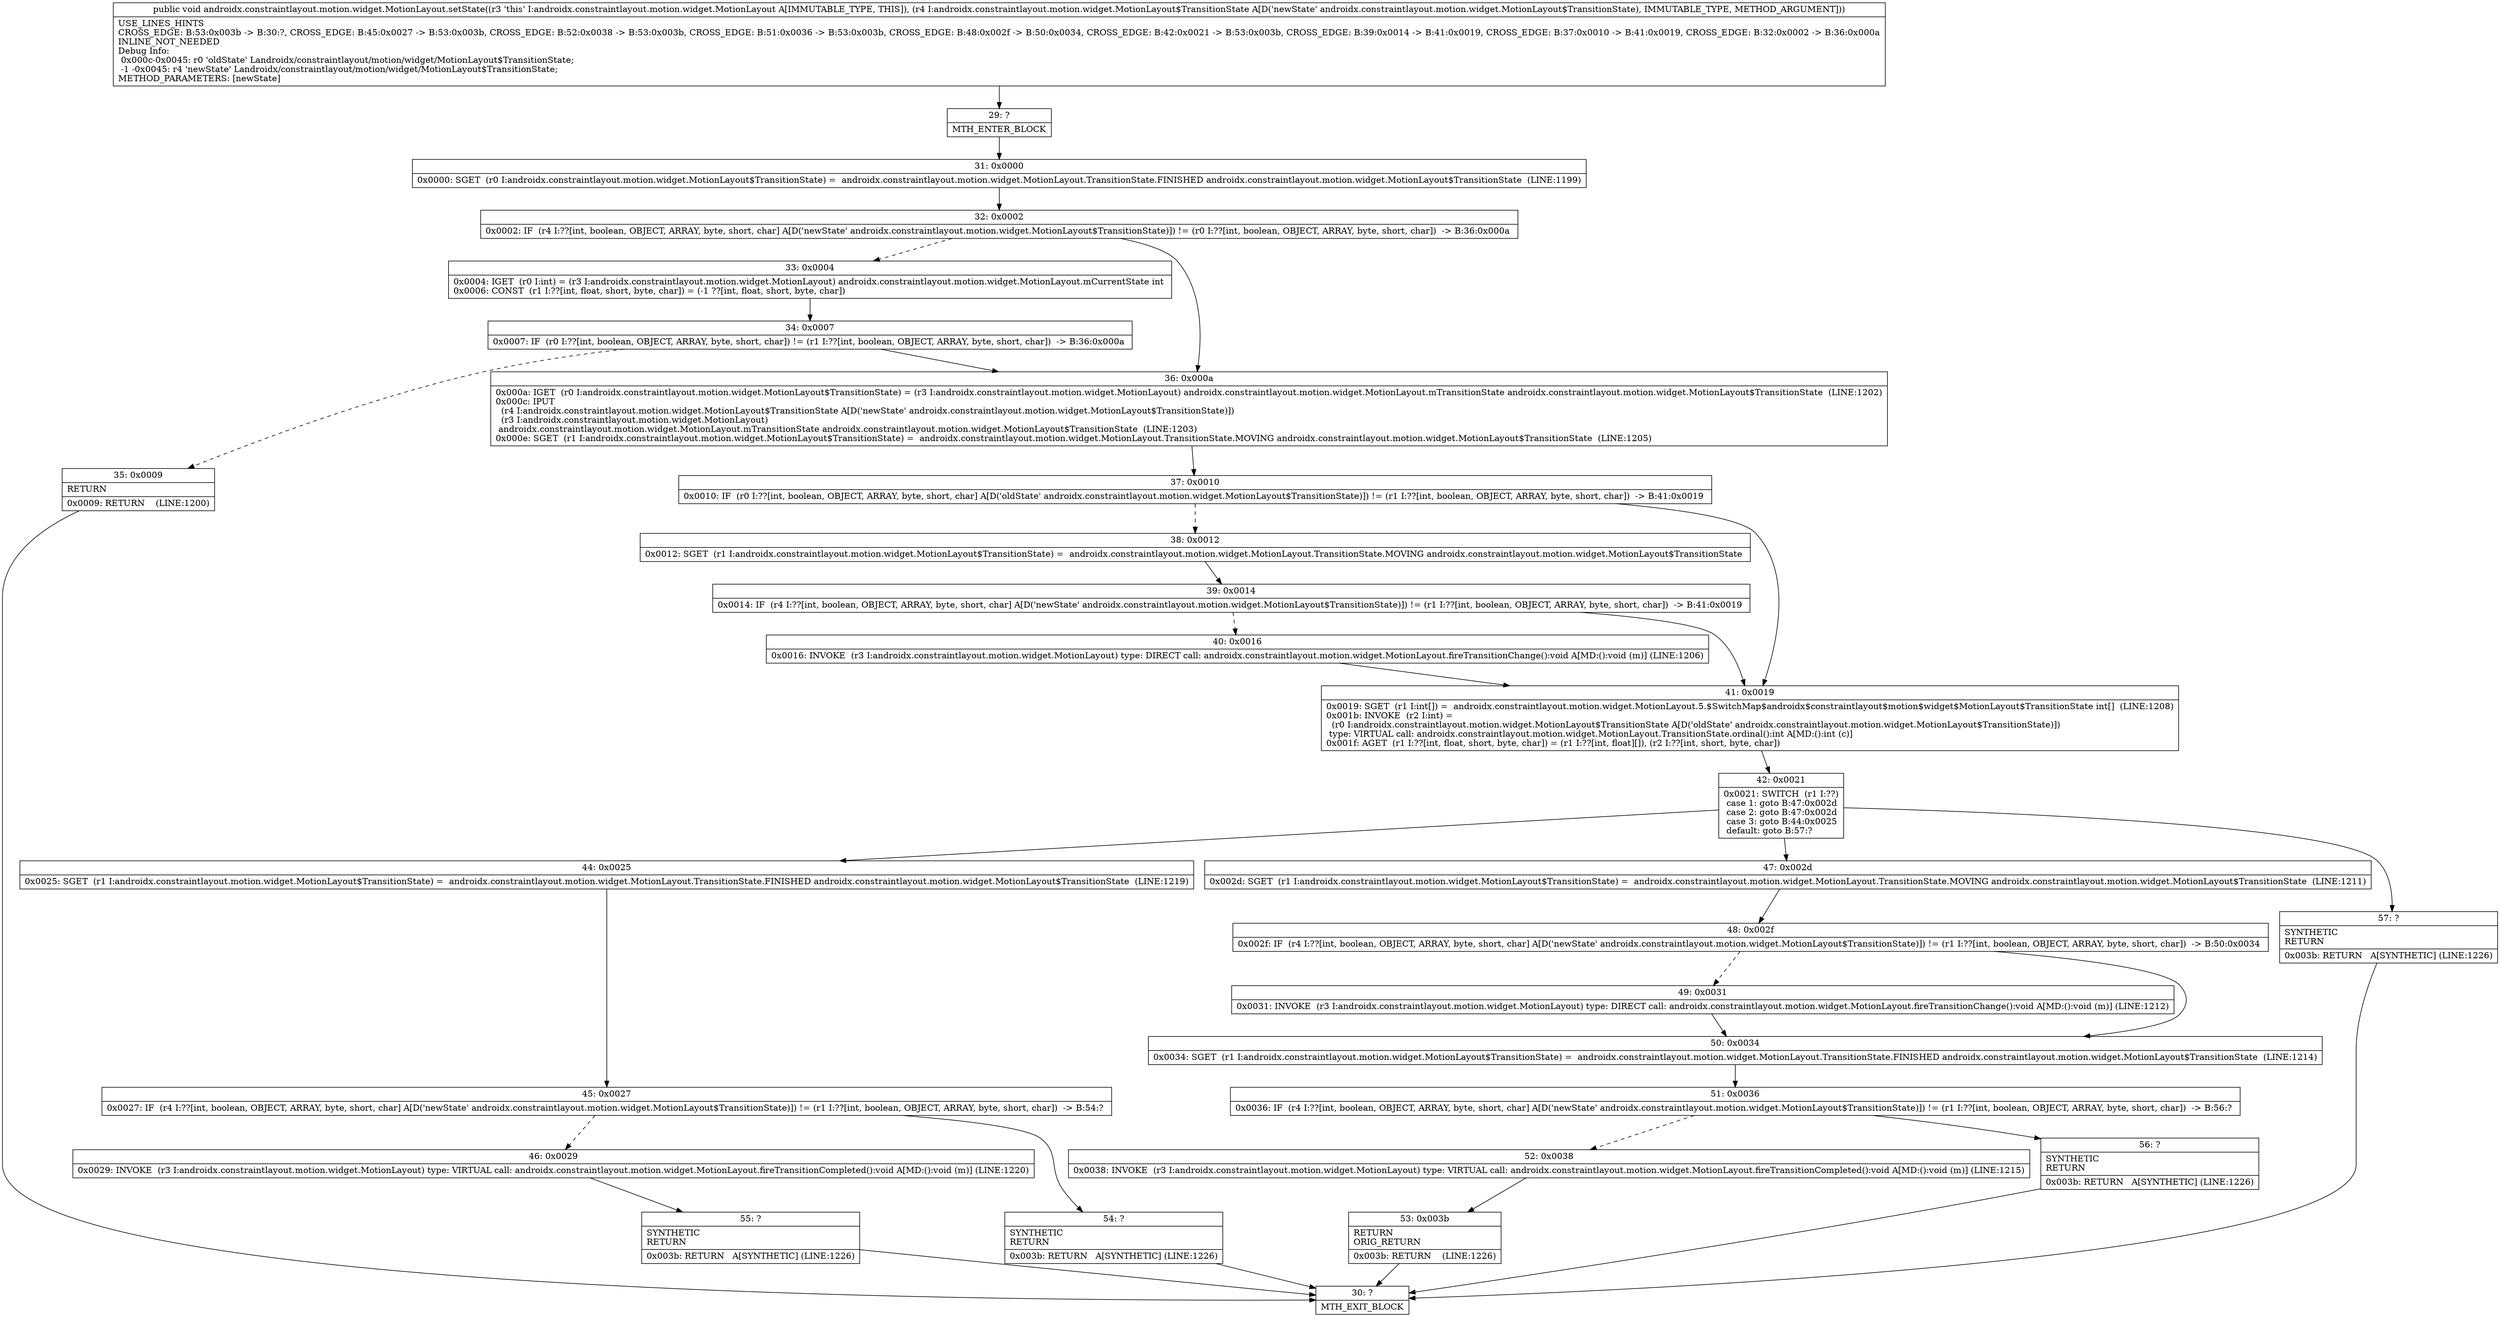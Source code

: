digraph "CFG forandroidx.constraintlayout.motion.widget.MotionLayout.setState(Landroidx\/constraintlayout\/motion\/widget\/MotionLayout$TransitionState;)V" {
Node_29 [shape=record,label="{29\:\ ?|MTH_ENTER_BLOCK\l}"];
Node_31 [shape=record,label="{31\:\ 0x0000|0x0000: SGET  (r0 I:androidx.constraintlayout.motion.widget.MotionLayout$TransitionState) =  androidx.constraintlayout.motion.widget.MotionLayout.TransitionState.FINISHED androidx.constraintlayout.motion.widget.MotionLayout$TransitionState  (LINE:1199)\l}"];
Node_32 [shape=record,label="{32\:\ 0x0002|0x0002: IF  (r4 I:??[int, boolean, OBJECT, ARRAY, byte, short, char] A[D('newState' androidx.constraintlayout.motion.widget.MotionLayout$TransitionState)]) != (r0 I:??[int, boolean, OBJECT, ARRAY, byte, short, char])  \-\> B:36:0x000a \l}"];
Node_33 [shape=record,label="{33\:\ 0x0004|0x0004: IGET  (r0 I:int) = (r3 I:androidx.constraintlayout.motion.widget.MotionLayout) androidx.constraintlayout.motion.widget.MotionLayout.mCurrentState int \l0x0006: CONST  (r1 I:??[int, float, short, byte, char]) = (\-1 ??[int, float, short, byte, char]) \l}"];
Node_34 [shape=record,label="{34\:\ 0x0007|0x0007: IF  (r0 I:??[int, boolean, OBJECT, ARRAY, byte, short, char]) != (r1 I:??[int, boolean, OBJECT, ARRAY, byte, short, char])  \-\> B:36:0x000a \l}"];
Node_35 [shape=record,label="{35\:\ 0x0009|RETURN\l|0x0009: RETURN    (LINE:1200)\l}"];
Node_30 [shape=record,label="{30\:\ ?|MTH_EXIT_BLOCK\l}"];
Node_36 [shape=record,label="{36\:\ 0x000a|0x000a: IGET  (r0 I:androidx.constraintlayout.motion.widget.MotionLayout$TransitionState) = (r3 I:androidx.constraintlayout.motion.widget.MotionLayout) androidx.constraintlayout.motion.widget.MotionLayout.mTransitionState androidx.constraintlayout.motion.widget.MotionLayout$TransitionState  (LINE:1202)\l0x000c: IPUT  \l  (r4 I:androidx.constraintlayout.motion.widget.MotionLayout$TransitionState A[D('newState' androidx.constraintlayout.motion.widget.MotionLayout$TransitionState)])\l  (r3 I:androidx.constraintlayout.motion.widget.MotionLayout)\l androidx.constraintlayout.motion.widget.MotionLayout.mTransitionState androidx.constraintlayout.motion.widget.MotionLayout$TransitionState  (LINE:1203)\l0x000e: SGET  (r1 I:androidx.constraintlayout.motion.widget.MotionLayout$TransitionState) =  androidx.constraintlayout.motion.widget.MotionLayout.TransitionState.MOVING androidx.constraintlayout.motion.widget.MotionLayout$TransitionState  (LINE:1205)\l}"];
Node_37 [shape=record,label="{37\:\ 0x0010|0x0010: IF  (r0 I:??[int, boolean, OBJECT, ARRAY, byte, short, char] A[D('oldState' androidx.constraintlayout.motion.widget.MotionLayout$TransitionState)]) != (r1 I:??[int, boolean, OBJECT, ARRAY, byte, short, char])  \-\> B:41:0x0019 \l}"];
Node_38 [shape=record,label="{38\:\ 0x0012|0x0012: SGET  (r1 I:androidx.constraintlayout.motion.widget.MotionLayout$TransitionState) =  androidx.constraintlayout.motion.widget.MotionLayout.TransitionState.MOVING androidx.constraintlayout.motion.widget.MotionLayout$TransitionState \l}"];
Node_39 [shape=record,label="{39\:\ 0x0014|0x0014: IF  (r4 I:??[int, boolean, OBJECT, ARRAY, byte, short, char] A[D('newState' androidx.constraintlayout.motion.widget.MotionLayout$TransitionState)]) != (r1 I:??[int, boolean, OBJECT, ARRAY, byte, short, char])  \-\> B:41:0x0019 \l}"];
Node_40 [shape=record,label="{40\:\ 0x0016|0x0016: INVOKE  (r3 I:androidx.constraintlayout.motion.widget.MotionLayout) type: DIRECT call: androidx.constraintlayout.motion.widget.MotionLayout.fireTransitionChange():void A[MD:():void (m)] (LINE:1206)\l}"];
Node_41 [shape=record,label="{41\:\ 0x0019|0x0019: SGET  (r1 I:int[]) =  androidx.constraintlayout.motion.widget.MotionLayout.5.$SwitchMap$androidx$constraintlayout$motion$widget$MotionLayout$TransitionState int[]  (LINE:1208)\l0x001b: INVOKE  (r2 I:int) = \l  (r0 I:androidx.constraintlayout.motion.widget.MotionLayout$TransitionState A[D('oldState' androidx.constraintlayout.motion.widget.MotionLayout$TransitionState)])\l type: VIRTUAL call: androidx.constraintlayout.motion.widget.MotionLayout.TransitionState.ordinal():int A[MD:():int (c)]\l0x001f: AGET  (r1 I:??[int, float, short, byte, char]) = (r1 I:??[int, float][]), (r2 I:??[int, short, byte, char]) \l}"];
Node_42 [shape=record,label="{42\:\ 0x0021|0x0021: SWITCH  (r1 I:??)\l case 1: goto B:47:0x002d\l case 2: goto B:47:0x002d\l case 3: goto B:44:0x0025\l default: goto B:57:? \l}"];
Node_44 [shape=record,label="{44\:\ 0x0025|0x0025: SGET  (r1 I:androidx.constraintlayout.motion.widget.MotionLayout$TransitionState) =  androidx.constraintlayout.motion.widget.MotionLayout.TransitionState.FINISHED androidx.constraintlayout.motion.widget.MotionLayout$TransitionState  (LINE:1219)\l}"];
Node_45 [shape=record,label="{45\:\ 0x0027|0x0027: IF  (r4 I:??[int, boolean, OBJECT, ARRAY, byte, short, char] A[D('newState' androidx.constraintlayout.motion.widget.MotionLayout$TransitionState)]) != (r1 I:??[int, boolean, OBJECT, ARRAY, byte, short, char])  \-\> B:54:? \l}"];
Node_46 [shape=record,label="{46\:\ 0x0029|0x0029: INVOKE  (r3 I:androidx.constraintlayout.motion.widget.MotionLayout) type: VIRTUAL call: androidx.constraintlayout.motion.widget.MotionLayout.fireTransitionCompleted():void A[MD:():void (m)] (LINE:1220)\l}"];
Node_55 [shape=record,label="{55\:\ ?|SYNTHETIC\lRETURN\l|0x003b: RETURN   A[SYNTHETIC] (LINE:1226)\l}"];
Node_54 [shape=record,label="{54\:\ ?|SYNTHETIC\lRETURN\l|0x003b: RETURN   A[SYNTHETIC] (LINE:1226)\l}"];
Node_47 [shape=record,label="{47\:\ 0x002d|0x002d: SGET  (r1 I:androidx.constraintlayout.motion.widget.MotionLayout$TransitionState) =  androidx.constraintlayout.motion.widget.MotionLayout.TransitionState.MOVING androidx.constraintlayout.motion.widget.MotionLayout$TransitionState  (LINE:1211)\l}"];
Node_48 [shape=record,label="{48\:\ 0x002f|0x002f: IF  (r4 I:??[int, boolean, OBJECT, ARRAY, byte, short, char] A[D('newState' androidx.constraintlayout.motion.widget.MotionLayout$TransitionState)]) != (r1 I:??[int, boolean, OBJECT, ARRAY, byte, short, char])  \-\> B:50:0x0034 \l}"];
Node_49 [shape=record,label="{49\:\ 0x0031|0x0031: INVOKE  (r3 I:androidx.constraintlayout.motion.widget.MotionLayout) type: DIRECT call: androidx.constraintlayout.motion.widget.MotionLayout.fireTransitionChange():void A[MD:():void (m)] (LINE:1212)\l}"];
Node_50 [shape=record,label="{50\:\ 0x0034|0x0034: SGET  (r1 I:androidx.constraintlayout.motion.widget.MotionLayout$TransitionState) =  androidx.constraintlayout.motion.widget.MotionLayout.TransitionState.FINISHED androidx.constraintlayout.motion.widget.MotionLayout$TransitionState  (LINE:1214)\l}"];
Node_51 [shape=record,label="{51\:\ 0x0036|0x0036: IF  (r4 I:??[int, boolean, OBJECT, ARRAY, byte, short, char] A[D('newState' androidx.constraintlayout.motion.widget.MotionLayout$TransitionState)]) != (r1 I:??[int, boolean, OBJECT, ARRAY, byte, short, char])  \-\> B:56:? \l}"];
Node_52 [shape=record,label="{52\:\ 0x0038|0x0038: INVOKE  (r3 I:androidx.constraintlayout.motion.widget.MotionLayout) type: VIRTUAL call: androidx.constraintlayout.motion.widget.MotionLayout.fireTransitionCompleted():void A[MD:():void (m)] (LINE:1215)\l}"];
Node_53 [shape=record,label="{53\:\ 0x003b|RETURN\lORIG_RETURN\l|0x003b: RETURN    (LINE:1226)\l}"];
Node_56 [shape=record,label="{56\:\ ?|SYNTHETIC\lRETURN\l|0x003b: RETURN   A[SYNTHETIC] (LINE:1226)\l}"];
Node_57 [shape=record,label="{57\:\ ?|SYNTHETIC\lRETURN\l|0x003b: RETURN   A[SYNTHETIC] (LINE:1226)\l}"];
MethodNode[shape=record,label="{public void androidx.constraintlayout.motion.widget.MotionLayout.setState((r3 'this' I:androidx.constraintlayout.motion.widget.MotionLayout A[IMMUTABLE_TYPE, THIS]), (r4 I:androidx.constraintlayout.motion.widget.MotionLayout$TransitionState A[D('newState' androidx.constraintlayout.motion.widget.MotionLayout$TransitionState), IMMUTABLE_TYPE, METHOD_ARGUMENT]))  | USE_LINES_HINTS\lCROSS_EDGE: B:53:0x003b \-\> B:30:?, CROSS_EDGE: B:45:0x0027 \-\> B:53:0x003b, CROSS_EDGE: B:52:0x0038 \-\> B:53:0x003b, CROSS_EDGE: B:51:0x0036 \-\> B:53:0x003b, CROSS_EDGE: B:48:0x002f \-\> B:50:0x0034, CROSS_EDGE: B:42:0x0021 \-\> B:53:0x003b, CROSS_EDGE: B:39:0x0014 \-\> B:41:0x0019, CROSS_EDGE: B:37:0x0010 \-\> B:41:0x0019, CROSS_EDGE: B:32:0x0002 \-\> B:36:0x000a\lINLINE_NOT_NEEDED\lDebug Info:\l  0x000c\-0x0045: r0 'oldState' Landroidx\/constraintlayout\/motion\/widget\/MotionLayout$TransitionState;\l  \-1 \-0x0045: r4 'newState' Landroidx\/constraintlayout\/motion\/widget\/MotionLayout$TransitionState;\lMETHOD_PARAMETERS: [newState]\l}"];
MethodNode -> Node_29;Node_29 -> Node_31;
Node_31 -> Node_32;
Node_32 -> Node_33[style=dashed];
Node_32 -> Node_36;
Node_33 -> Node_34;
Node_34 -> Node_35[style=dashed];
Node_34 -> Node_36;
Node_35 -> Node_30;
Node_36 -> Node_37;
Node_37 -> Node_38[style=dashed];
Node_37 -> Node_41;
Node_38 -> Node_39;
Node_39 -> Node_40[style=dashed];
Node_39 -> Node_41;
Node_40 -> Node_41;
Node_41 -> Node_42;
Node_42 -> Node_44;
Node_42 -> Node_47;
Node_42 -> Node_57;
Node_44 -> Node_45;
Node_45 -> Node_46[style=dashed];
Node_45 -> Node_54;
Node_46 -> Node_55;
Node_55 -> Node_30;
Node_54 -> Node_30;
Node_47 -> Node_48;
Node_48 -> Node_49[style=dashed];
Node_48 -> Node_50;
Node_49 -> Node_50;
Node_50 -> Node_51;
Node_51 -> Node_52[style=dashed];
Node_51 -> Node_56;
Node_52 -> Node_53;
Node_53 -> Node_30;
Node_56 -> Node_30;
Node_57 -> Node_30;
}

